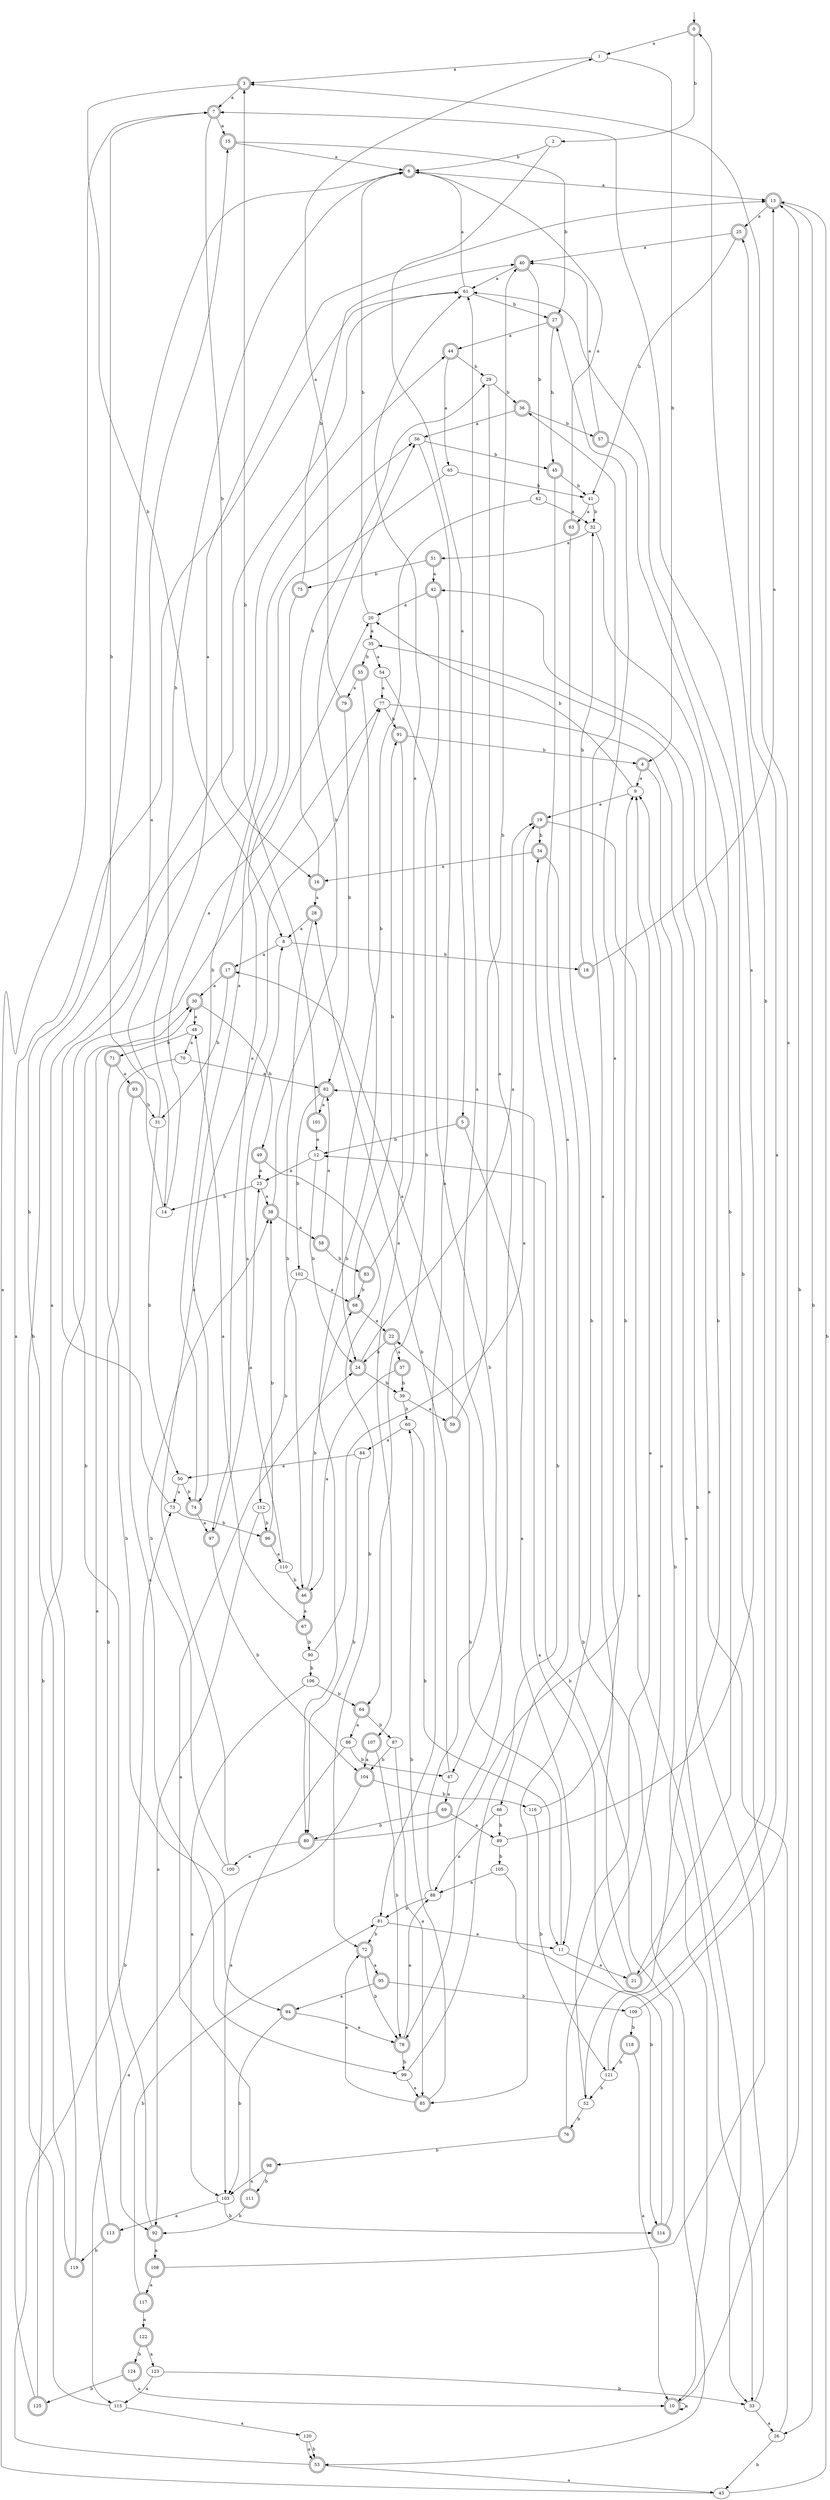 digraph RandomDFA {
  __start0 [label="", shape=none];
  __start0 -> 0 [label=""];
  0 [shape=circle] [shape=doublecircle]
  0 -> 1 [label="a"]
  0 -> 2 [label="b"]
  1
  1 -> 3 [label="a"]
  1 -> 4 [label="b"]
  2
  2 -> 5 [label="a"]
  2 -> 6 [label="b"]
  3 [shape=doublecircle]
  3 -> 7 [label="a"]
  3 -> 8 [label="b"]
  4 [shape=doublecircle]
  4 -> 9 [label="a"]
  4 -> 10 [label="b"]
  5 [shape=doublecircle]
  5 -> 11 [label="a"]
  5 -> 12 [label="b"]
  6 [shape=doublecircle]
  6 -> 13 [label="a"]
  6 -> 14 [label="b"]
  7 [shape=doublecircle]
  7 -> 15 [label="a"]
  7 -> 16 [label="b"]
  8
  8 -> 17 [label="a"]
  8 -> 18 [label="b"]
  9
  9 -> 19 [label="a"]
  9 -> 20 [label="b"]
  10 [shape=doublecircle]
  10 -> 10 [label="a"]
  10 -> 13 [label="b"]
  11
  11 -> 21 [label="a"]
  11 -> 22 [label="b"]
  12
  12 -> 23 [label="a"]
  12 -> 24 [label="b"]
  13 [shape=doublecircle]
  13 -> 25 [label="a"]
  13 -> 26 [label="b"]
  14
  14 -> 20 [label="a"]
  14 -> 7 [label="b"]
  15 [shape=doublecircle]
  15 -> 6 [label="a"]
  15 -> 27 [label="b"]
  16 [shape=doublecircle]
  16 -> 28 [label="a"]
  16 -> 29 [label="b"]
  17 [shape=doublecircle]
  17 -> 30 [label="a"]
  17 -> 31 [label="b"]
  18 [shape=doublecircle]
  18 -> 13 [label="a"]
  18 -> 32 [label="b"]
  19 [shape=doublecircle]
  19 -> 33 [label="a"]
  19 -> 34 [label="b"]
  20
  20 -> 35 [label="a"]
  20 -> 6 [label="b"]
  21 [shape=doublecircle]
  21 -> 36 [label="a"]
  21 -> 0 [label="b"]
  22 [shape=doublecircle]
  22 -> 37 [label="a"]
  22 -> 24 [label="b"]
  23
  23 -> 38 [label="a"]
  23 -> 14 [label="b"]
  24 [shape=doublecircle]
  24 -> 19 [label="a"]
  24 -> 39 [label="b"]
  25 [shape=doublecircle]
  25 -> 40 [label="a"]
  25 -> 41 [label="b"]
  26
  26 -> 42 [label="a"]
  26 -> 43 [label="b"]
  27 [shape=doublecircle]
  27 -> 44 [label="a"]
  27 -> 45 [label="b"]
  28 [shape=doublecircle]
  28 -> 8 [label="a"]
  28 -> 46 [label="b"]
  29
  29 -> 47 [label="a"]
  29 -> 36 [label="b"]
  30 [shape=doublecircle]
  30 -> 48 [label="a"]
  30 -> 49 [label="b"]
  31
  31 -> 13 [label="a"]
  31 -> 50 [label="b"]
  32
  32 -> 51 [label="a"]
  32 -> 52 [label="b"]
  33
  33 -> 26 [label="a"]
  33 -> 35 [label="b"]
  34 [shape=doublecircle]
  34 -> 16 [label="a"]
  34 -> 53 [label="b"]
  35
  35 -> 54 [label="a"]
  35 -> 55 [label="b"]
  36 [shape=doublecircle]
  36 -> 56 [label="a"]
  36 -> 57 [label="b"]
  37 [shape=doublecircle]
  37 -> 46 [label="a"]
  37 -> 39 [label="b"]
  38 [shape=doublecircle]
  38 -> 58 [label="a"]
  38 -> 56 [label="b"]
  39
  39 -> 59 [label="a"]
  39 -> 60 [label="b"]
  40 [shape=doublecircle]
  40 -> 61 [label="a"]
  40 -> 62 [label="b"]
  41
  41 -> 63 [label="a"]
  41 -> 32 [label="b"]
  42 [shape=doublecircle]
  42 -> 20 [label="a"]
  42 -> 64 [label="b"]
  43
  43 -> 7 [label="a"]
  43 -> 13 [label="b"]
  44 [shape=doublecircle]
  44 -> 65 [label="a"]
  44 -> 29 [label="b"]
  45 [shape=doublecircle]
  45 -> 66 [label="a"]
  45 -> 41 [label="b"]
  46 [shape=doublecircle]
  46 -> 67 [label="a"]
  46 -> 68 [label="b"]
  47
  47 -> 69 [label="a"]
  47 -> 28 [label="b"]
  48
  48 -> 70 [label="a"]
  48 -> 71 [label="b"]
  49 [shape=doublecircle]
  49 -> 23 [label="a"]
  49 -> 72 [label="b"]
  50
  50 -> 73 [label="a"]
  50 -> 74 [label="b"]
  51 [shape=doublecircle]
  51 -> 42 [label="a"]
  51 -> 75 [label="b"]
  52
  52 -> 9 [label="a"]
  52 -> 76 [label="b"]
  53 [shape=doublecircle]
  53 -> 43 [label="a"]
  53 -> 73 [label="b"]
  54
  54 -> 77 [label="a"]
  54 -> 78 [label="b"]
  55 [shape=doublecircle]
  55 -> 79 [label="a"]
  55 -> 80 [label="b"]
  56
  56 -> 81 [label="a"]
  56 -> 45 [label="b"]
  57 [shape=doublecircle]
  57 -> 40 [label="a"]
  57 -> 21 [label="b"]
  58 [shape=doublecircle]
  58 -> 82 [label="a"]
  58 -> 83 [label="b"]
  59 [shape=doublecircle]
  59 -> 17 [label="a"]
  59 -> 40 [label="b"]
  60
  60 -> 84 [label="a"]
  60 -> 11 [label="b"]
  61
  61 -> 6 [label="a"]
  61 -> 27 [label="b"]
  62
  62 -> 32 [label="a"]
  62 -> 24 [label="b"]
  63 [shape=doublecircle]
  63 -> 6 [label="a"]
  63 -> 85 [label="b"]
  64 [shape=doublecircle]
  64 -> 86 [label="a"]
  64 -> 87 [label="b"]
  65
  65 -> 74 [label="a"]
  65 -> 41 [label="b"]
  66
  66 -> 88 [label="a"]
  66 -> 89 [label="b"]
  67 [shape=doublecircle]
  67 -> 48 [label="a"]
  67 -> 90 [label="b"]
  68 [shape=doublecircle]
  68 -> 22 [label="a"]
  68 -> 91 [label="b"]
  69 [shape=doublecircle]
  69 -> 89 [label="a"]
  69 -> 80 [label="b"]
  70
  70 -> 82 [label="a"]
  70 -> 92 [label="b"]
  71 [shape=doublecircle]
  71 -> 93 [label="a"]
  71 -> 94 [label="b"]
  72 [shape=doublecircle]
  72 -> 95 [label="a"]
  72 -> 78 [label="b"]
  73
  73 -> 15 [label="a"]
  73 -> 96 [label="b"]
  74 [shape=doublecircle]
  74 -> 97 [label="a"]
  74 -> 56 [label="b"]
  75 [shape=doublecircle]
  75 -> 97 [label="a"]
  75 -> 40 [label="b"]
  76 [shape=doublecircle]
  76 -> 9 [label="a"]
  76 -> 98 [label="b"]
  77
  77 -> 33 [label="a"]
  77 -> 91 [label="b"]
  78 [shape=doublecircle]
  78 -> 88 [label="a"]
  78 -> 99 [label="b"]
  79 [shape=doublecircle]
  79 -> 1 [label="a"]
  79 -> 82 [label="b"]
  80 [shape=doublecircle]
  80 -> 100 [label="a"]
  80 -> 9 [label="b"]
  81
  81 -> 11 [label="a"]
  81 -> 72 [label="b"]
  82 [shape=doublecircle]
  82 -> 101 [label="a"]
  82 -> 102 [label="b"]
  83 [shape=doublecircle]
  83 -> 61 [label="a"]
  83 -> 68 [label="b"]
  84
  84 -> 50 [label="a"]
  84 -> 80 [label="b"]
  85 [shape=doublecircle]
  85 -> 72 [label="a"]
  85 -> 60 [label="b"]
  86
  86 -> 103 [label="a"]
  86 -> 47 [label="b"]
  87
  87 -> 85 [label="a"]
  87 -> 104 [label="b"]
  88
  88 -> 61 [label="a"]
  88 -> 81 [label="b"]
  89
  89 -> 7 [label="a"]
  89 -> 105 [label="b"]
  90
  90 -> 19 [label="a"]
  90 -> 106 [label="b"]
  91 [shape=doublecircle]
  91 -> 107 [label="a"]
  91 -> 4 [label="b"]
  92 [shape=doublecircle]
  92 -> 108 [label="a"]
  92 -> 77 [label="b"]
  93 [shape=doublecircle]
  93 -> 99 [label="a"]
  93 -> 31 [label="b"]
  94 [shape=doublecircle]
  94 -> 78 [label="a"]
  94 -> 103 [label="b"]
  95 [shape=doublecircle]
  95 -> 94 [label="a"]
  95 -> 109 [label="b"]
  96 [shape=doublecircle]
  96 -> 110 [label="a"]
  96 -> 38 [label="b"]
  97 [shape=doublecircle]
  97 -> 23 [label="a"]
  97 -> 104 [label="b"]
  98 [shape=doublecircle]
  98 -> 103 [label="a"]
  98 -> 111 [label="b"]
  99
  99 -> 85 [label="a"]
  99 -> 34 [label="b"]
  100
  100 -> 77 [label="a"]
  100 -> 38 [label="b"]
  101 [shape=doublecircle]
  101 -> 12 [label="a"]
  101 -> 3 [label="b"]
  102
  102 -> 68 [label="a"]
  102 -> 112 [label="b"]
  103
  103 -> 113 [label="a"]
  103 -> 114 [label="b"]
  104 [shape=doublecircle]
  104 -> 115 [label="a"]
  104 -> 116 [label="b"]
  105
  105 -> 88 [label="a"]
  105 -> 114 [label="b"]
  106
  106 -> 103 [label="a"]
  106 -> 64 [label="b"]
  107 [shape=doublecircle]
  107 -> 104 [label="a"]
  107 -> 78 [label="b"]
  108 [shape=doublecircle]
  108 -> 117 [label="a"]
  108 -> 61 [label="b"]
  109
  109 -> 3 [label="a"]
  109 -> 118 [label="b"]
  110
  110 -> 8 [label="a"]
  110 -> 46 [label="b"]
  111 [shape=doublecircle]
  111 -> 24 [label="a"]
  111 -> 92 [label="b"]
  112
  112 -> 92 [label="a"]
  112 -> 96 [label="b"]
  113 [shape=doublecircle]
  113 -> 30 [label="a"]
  113 -> 119 [label="b"]
  114 [shape=doublecircle]
  114 -> 82 [label="a"]
  114 -> 12 [label="b"]
  115
  115 -> 120 [label="a"]
  115 -> 61 [label="b"]
  116
  116 -> 27 [label="a"]
  116 -> 121 [label="b"]
  117 [shape=doublecircle]
  117 -> 122 [label="a"]
  117 -> 81 [label="b"]
  118 [shape=doublecircle]
  118 -> 10 [label="a"]
  118 -> 121 [label="b"]
  119 [shape=doublecircle]
  119 -> 44 [label="a"]
  119 -> 6 [label="b"]
  120
  120 -> 53 [label="a"]
  120 -> 53 [label="b"]
  121
  121 -> 25 [label="a"]
  121 -> 52 [label="b"]
  122 [shape=doublecircle]
  122 -> 123 [label="a"]
  122 -> 124 [label="b"]
  123
  123 -> 115 [label="a"]
  123 -> 33 [label="b"]
  124 [shape=doublecircle]
  124 -> 10 [label="a"]
  124 -> 125 [label="b"]
  125 [shape=doublecircle]
  125 -> 61 [label="a"]
  125 -> 30 [label="b"]
}
